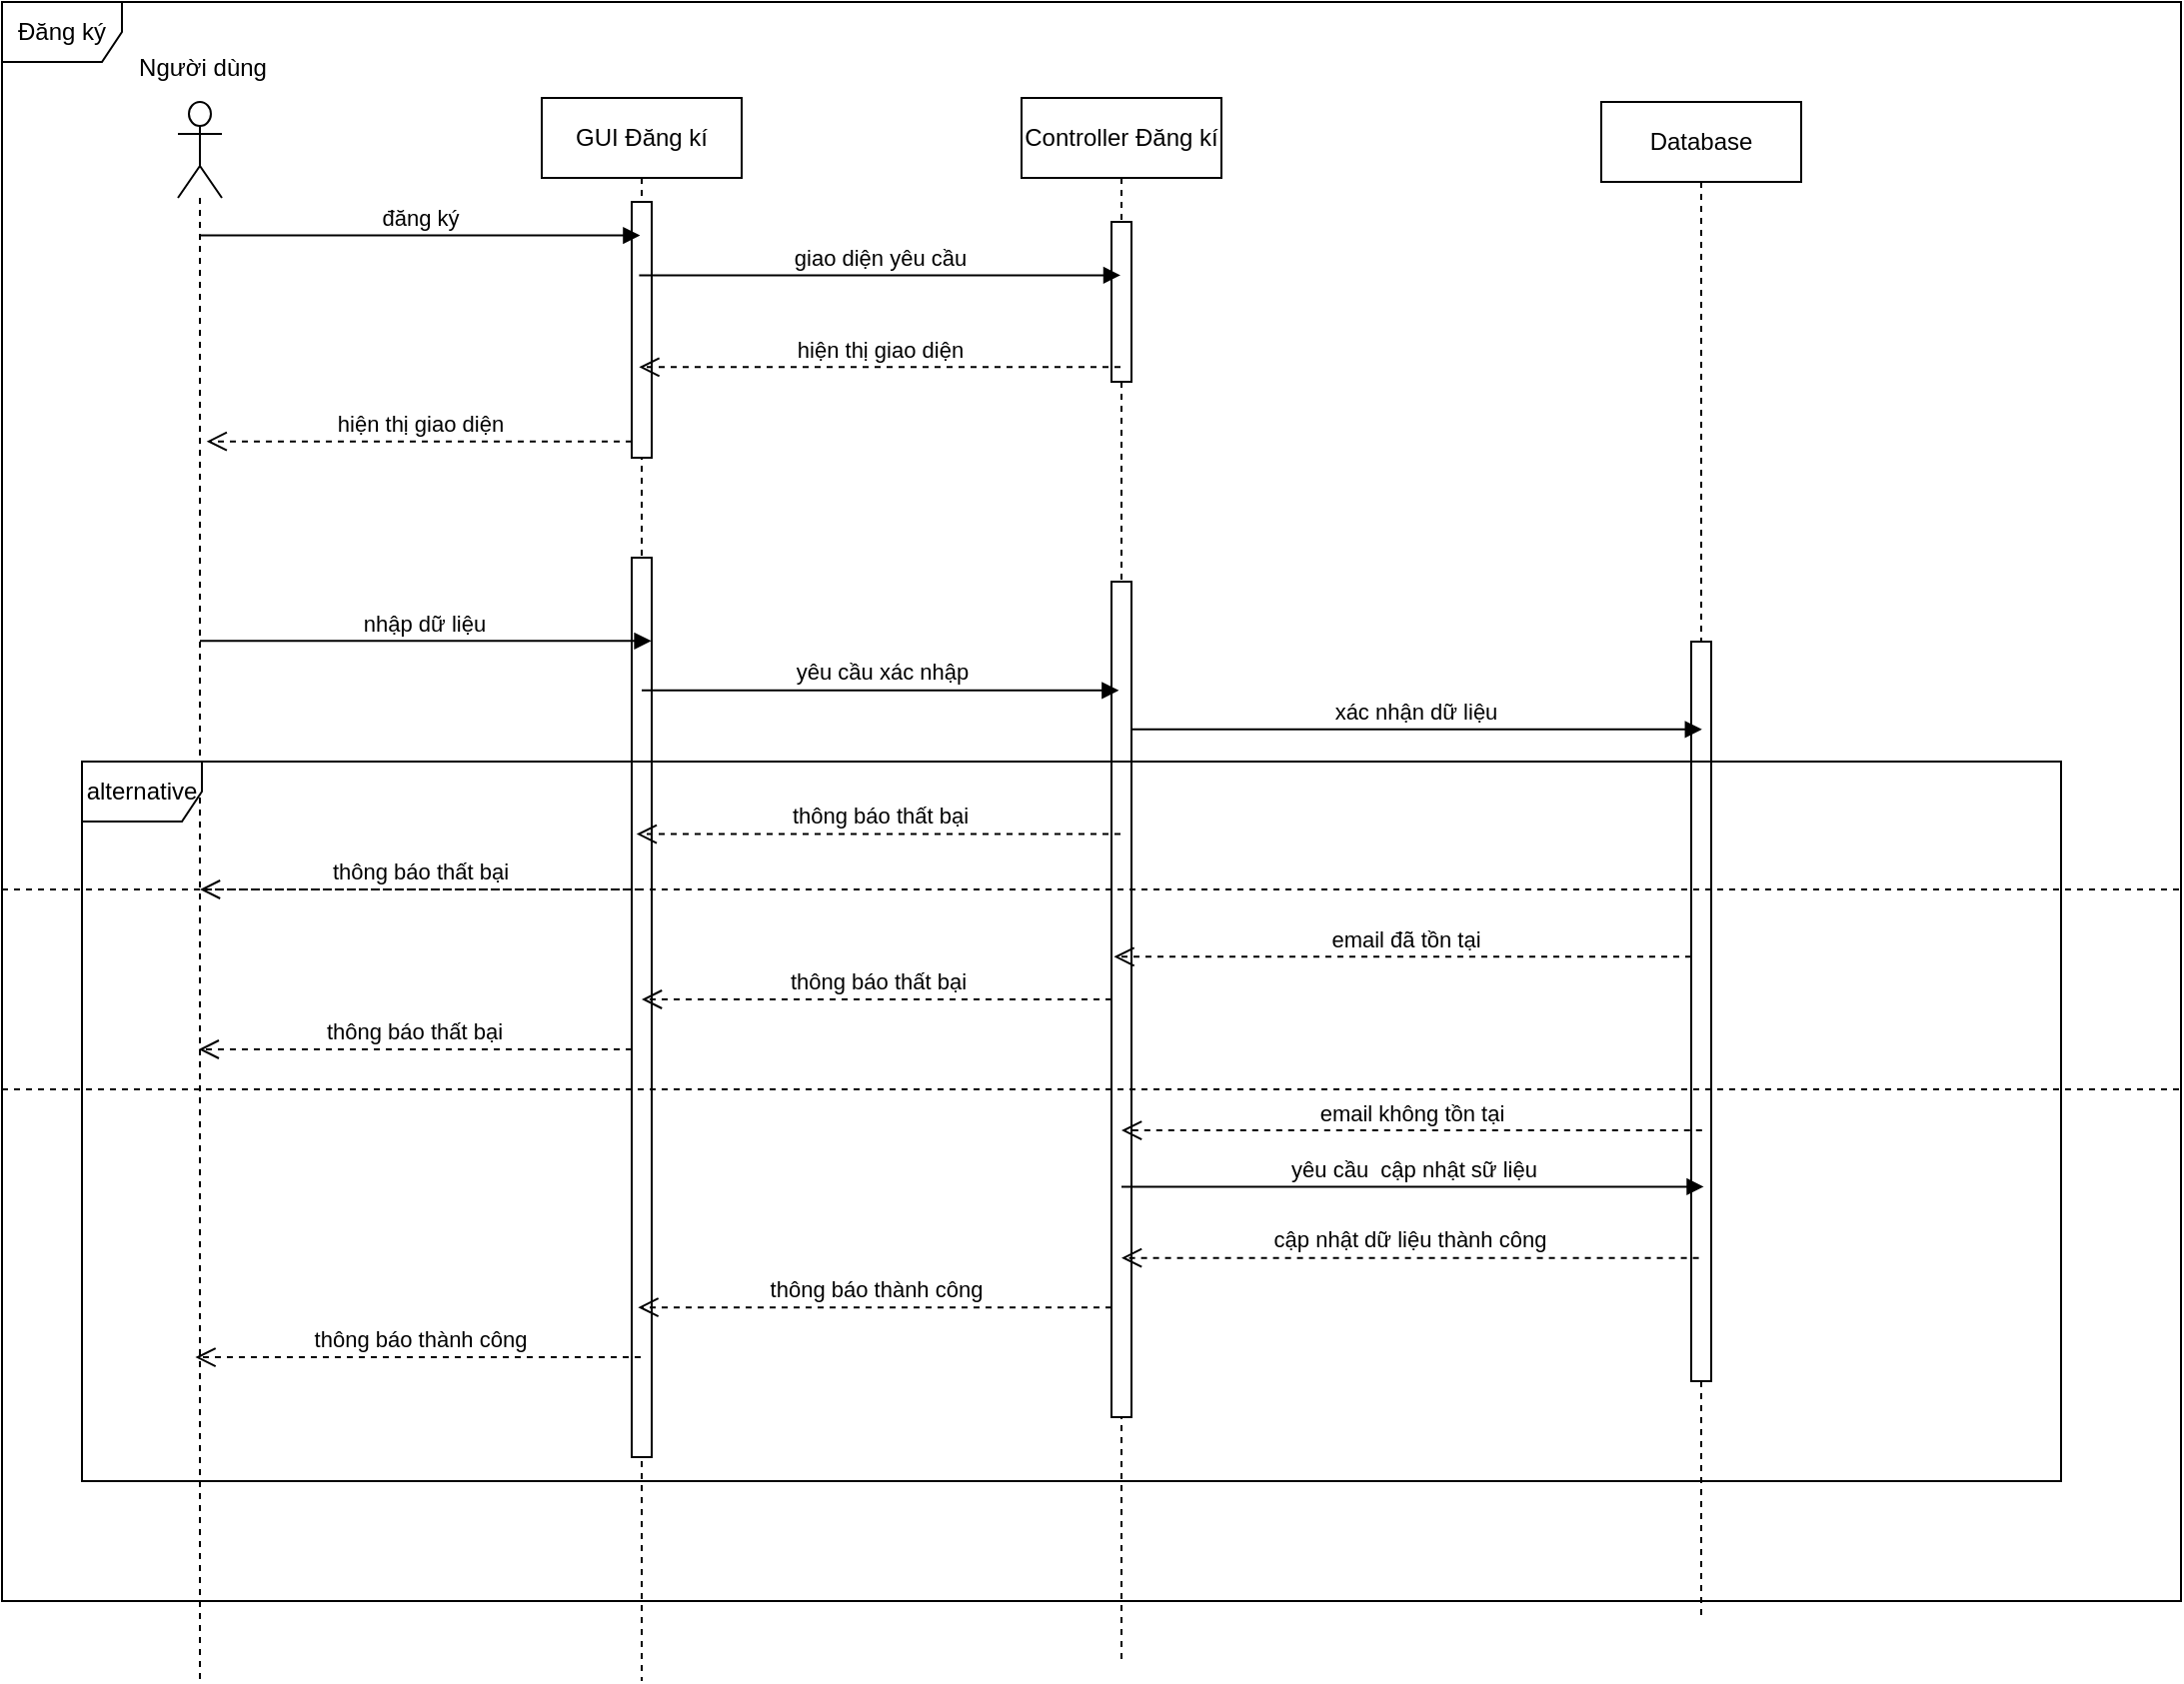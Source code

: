 <mxfile version="26.2.9">
  <diagram name="Page-1" id="dQDk-iio5bwoTZzDiT8_">
    <mxGraphModel dx="1328" dy="828" grid="1" gridSize="10" guides="1" tooltips="1" connect="1" arrows="1" fold="1" page="1" pageScale="1" pageWidth="1654" pageHeight="2336" math="0" shadow="0">
      <root>
        <mxCell id="0" />
        <mxCell id="1" parent="0" />
        <mxCell id="6azXPENtqk_9OcNg7C0d-1" value="Đăng ký" style="shape=umlFrame;whiteSpace=wrap;html=1;pointerEvents=0;" vertex="1" parent="1">
          <mxGeometry x="190" y="30" width="1090" height="800" as="geometry" />
        </mxCell>
        <mxCell id="6azXPENtqk_9OcNg7C0d-15" value="" style="shape=umlLifeline;perimeter=lifelinePerimeter;whiteSpace=wrap;html=1;container=1;dropTarget=0;collapsible=0;recursiveResize=0;outlineConnect=0;portConstraint=eastwest;newEdgeStyle={&quot;curved&quot;:0,&quot;rounded&quot;:0};participant=umlActor;rotation=0;spacing=2;strokeWidth=1;perimeterSpacing=0;size=48;" vertex="1" parent="1">
          <mxGeometry x="278" y="80" width="22" height="790" as="geometry" />
        </mxCell>
        <mxCell id="6azXPENtqk_9OcNg7C0d-19" value="Người dùng" style="text;html=1;align=center;verticalAlign=middle;resizable=0;points=[];autosize=1;strokeColor=none;fillColor=none;" vertex="1" parent="1">
          <mxGeometry x="245" y="48" width="90" height="30" as="geometry" />
        </mxCell>
        <mxCell id="6azXPENtqk_9OcNg7C0d-26" value="GUI Đăng kí" style="shape=umlLifeline;perimeter=lifelinePerimeter;whiteSpace=wrap;html=1;container=1;dropTarget=0;collapsible=0;recursiveResize=0;outlineConnect=0;portConstraint=eastwest;newEdgeStyle={&quot;curved&quot;:0,&quot;rounded&quot;:0};" vertex="1" parent="1">
          <mxGeometry x="460" y="78" width="100" height="792" as="geometry" />
        </mxCell>
        <mxCell id="6azXPENtqk_9OcNg7C0d-29" value="" style="html=1;points=[[0,0,0,0,5],[0,1,0,0,-5],[1,0,0,0,5],[1,1,0,0,-5]];perimeter=orthogonalPerimeter;outlineConnect=0;targetShapes=umlLifeline;portConstraint=eastwest;newEdgeStyle={&quot;curved&quot;:0,&quot;rounded&quot;:0};" vertex="1" parent="6azXPENtqk_9OcNg7C0d-26">
          <mxGeometry x="45" y="52" width="10" height="128" as="geometry" />
        </mxCell>
        <mxCell id="6azXPENtqk_9OcNg7C0d-35" value="" style="html=1;points=[[0,0,0,0,5],[0,1,0,0,-5],[1,0,0,0,5],[1,1,0,0,-5]];perimeter=orthogonalPerimeter;outlineConnect=0;targetShapes=umlLifeline;portConstraint=eastwest;newEdgeStyle={&quot;curved&quot;:0,&quot;rounded&quot;:0};" vertex="1" parent="6azXPENtqk_9OcNg7C0d-26">
          <mxGeometry x="45" y="230" width="10" height="450" as="geometry" />
        </mxCell>
        <mxCell id="6azXPENtqk_9OcNg7C0d-27" value="Controller Đăng kí" style="shape=umlLifeline;perimeter=lifelinePerimeter;whiteSpace=wrap;html=1;container=1;dropTarget=0;collapsible=0;recursiveResize=0;outlineConnect=0;portConstraint=eastwest;newEdgeStyle={&quot;curved&quot;:0,&quot;rounded&quot;:0};" vertex="1" parent="1">
          <mxGeometry x="700" y="78" width="100" height="782" as="geometry" />
        </mxCell>
        <mxCell id="6azXPENtqk_9OcNg7C0d-30" value="" style="html=1;points=[[0,0,0,0,5],[0,1,0,0,-5],[1,0,0,0,5],[1,1,0,0,-5]];perimeter=orthogonalPerimeter;outlineConnect=0;targetShapes=umlLifeline;portConstraint=eastwest;newEdgeStyle={&quot;curved&quot;:0,&quot;rounded&quot;:0};" vertex="1" parent="6azXPENtqk_9OcNg7C0d-27">
          <mxGeometry x="45" y="62" width="10" height="80" as="geometry" />
        </mxCell>
        <mxCell id="6azXPENtqk_9OcNg7C0d-41" value="" style="html=1;points=[[0,0,0,0,5],[0,1,0,0,-5],[1,0,0,0,5],[1,1,0,0,-5]];perimeter=orthogonalPerimeter;outlineConnect=0;targetShapes=umlLifeline;portConstraint=eastwest;newEdgeStyle={&quot;curved&quot;:0,&quot;rounded&quot;:0};" vertex="1" parent="6azXPENtqk_9OcNg7C0d-27">
          <mxGeometry x="45" y="242" width="10" height="418" as="geometry" />
        </mxCell>
        <mxCell id="6azXPENtqk_9OcNg7C0d-28" value="Database" style="shape=umlLifeline;perimeter=lifelinePerimeter;whiteSpace=wrap;html=1;container=1;dropTarget=0;collapsible=0;recursiveResize=0;outlineConnect=0;portConstraint=eastwest;newEdgeStyle={&quot;curved&quot;:0,&quot;rounded&quot;:0};" vertex="1" parent="1">
          <mxGeometry x="990" y="80" width="100" height="760" as="geometry" />
        </mxCell>
        <mxCell id="6azXPENtqk_9OcNg7C0d-42" value="" style="html=1;points=[[0,0,0,0,5],[0,1,0,0,-5],[1,0,0,0,5],[1,1,0,0,-5]];perimeter=orthogonalPerimeter;outlineConnect=0;targetShapes=umlLifeline;portConstraint=eastwest;newEdgeStyle={&quot;curved&quot;:0,&quot;rounded&quot;:0};" vertex="1" parent="6azXPENtqk_9OcNg7C0d-28">
          <mxGeometry x="45" y="270" width="10" height="370" as="geometry" />
        </mxCell>
        <mxCell id="6azXPENtqk_9OcNg7C0d-31" value="đăng ký" style="html=1;verticalAlign=bottom;endArrow=block;curved=0;rounded=0;entryX=0.422;entryY=0.131;entryDx=0;entryDy=0;entryPerimeter=0;" edge="1" parent="1" source="6azXPENtqk_9OcNg7C0d-15" target="6azXPENtqk_9OcNg7C0d-29">
          <mxGeometry x="0.001" width="80" relative="1" as="geometry">
            <mxPoint x="287.833" y="149.998" as="sourcePoint" />
            <mxPoint x="512.2" y="149.998" as="targetPoint" />
            <mxPoint as="offset" />
          </mxGeometry>
        </mxCell>
        <mxCell id="6azXPENtqk_9OcNg7C0d-37" value="hiện thị giao diện" style="html=1;verticalAlign=bottom;endArrow=open;dashed=1;endSize=8;curved=0;rounded=0;entryX=0.653;entryY=0.215;entryDx=0;entryDy=0;entryPerimeter=0;" edge="1" parent="1" source="6azXPENtqk_9OcNg7C0d-29" target="6azXPENtqk_9OcNg7C0d-15">
          <mxGeometry relative="1" as="geometry">
            <mxPoint x="870" y="410" as="sourcePoint" />
            <mxPoint x="790" y="410" as="targetPoint" />
          </mxGeometry>
        </mxCell>
        <mxCell id="6azXPENtqk_9OcNg7C0d-39" value="giao diện yêu cầu" style="html=1;verticalAlign=bottom;endArrow=block;curved=0;rounded=0;exitX=0.487;exitY=0.112;exitDx=0;exitDy=0;exitPerimeter=0;" edge="1" parent="1" source="6azXPENtqk_9OcNg7C0d-26" target="6azXPENtqk_9OcNg7C0d-27">
          <mxGeometry width="80" relative="1" as="geometry">
            <mxPoint x="790" y="410" as="sourcePoint" />
            <mxPoint x="870" y="410" as="targetPoint" />
          </mxGeometry>
        </mxCell>
        <mxCell id="6azXPENtqk_9OcNg7C0d-40" value="hiện thị giao diện" style="html=1;verticalAlign=bottom;endArrow=open;dashed=1;endSize=8;curved=0;rounded=0;entryX=0.487;entryY=0.17;entryDx=0;entryDy=0;entryPerimeter=0;" edge="1" parent="1" source="6azXPENtqk_9OcNg7C0d-27" target="6azXPENtqk_9OcNg7C0d-26">
          <mxGeometry relative="1" as="geometry">
            <mxPoint x="870" y="410" as="sourcePoint" />
            <mxPoint x="790" y="410" as="targetPoint" />
          </mxGeometry>
        </mxCell>
        <mxCell id="6azXPENtqk_9OcNg7C0d-44" value="nhập dữ liệu" style="html=1;verticalAlign=bottom;endArrow=block;curved=0;rounded=0;entryX=0.548;entryY=0.343;entryDx=0;entryDy=0;entryPerimeter=0;" edge="1" parent="1" source="6azXPENtqk_9OcNg7C0d-15" target="6azXPENtqk_9OcNg7C0d-26">
          <mxGeometry x="-0.007" width="80" relative="1" as="geometry">
            <mxPoint x="690" y="410" as="sourcePoint" />
            <mxPoint x="770" y="410" as="targetPoint" />
            <mxPoint as="offset" />
          </mxGeometry>
        </mxCell>
        <mxCell id="6azXPENtqk_9OcNg7C0d-45" value="yêu cầu xác nhập" style="html=1;verticalAlign=bottom;endArrow=block;curved=0;rounded=0;entryX=0.487;entryY=0.379;entryDx=0;entryDy=0;entryPerimeter=0;" edge="1" parent="1" source="6azXPENtqk_9OcNg7C0d-26" target="6azXPENtqk_9OcNg7C0d-27">
          <mxGeometry width="80" relative="1" as="geometry">
            <mxPoint x="690" y="410" as="sourcePoint" />
            <mxPoint x="770" y="410" as="targetPoint" />
          </mxGeometry>
        </mxCell>
        <mxCell id="6azXPENtqk_9OcNg7C0d-47" value="alternative" style="shape=umlFrame;whiteSpace=wrap;html=1;pointerEvents=0;" vertex="1" parent="1">
          <mxGeometry x="230" y="410" width="990" height="360" as="geometry" />
        </mxCell>
        <mxCell id="6azXPENtqk_9OcNg7C0d-48" value="thông báo thất bại" style="html=1;verticalAlign=bottom;endArrow=open;dashed=1;endSize=8;curved=0;rounded=0;entryX=0.474;entryY=0.465;entryDx=0;entryDy=0;entryPerimeter=0;" edge="1" parent="1" source="6azXPENtqk_9OcNg7C0d-27" target="6azXPENtqk_9OcNg7C0d-26">
          <mxGeometry relative="1" as="geometry">
            <mxPoint x="770" y="520" as="sourcePoint" />
            <mxPoint x="690" y="520" as="targetPoint" />
          </mxGeometry>
        </mxCell>
        <mxCell id="6azXPENtqk_9OcNg7C0d-49" value="thông báo thất bại" style="html=1;verticalAlign=bottom;endArrow=open;dashed=1;endSize=8;curved=0;rounded=0;" edge="1" parent="1" source="6azXPENtqk_9OcNg7C0d-26" target="6azXPENtqk_9OcNg7C0d-15">
          <mxGeometry relative="1" as="geometry">
            <mxPoint x="770" y="520" as="sourcePoint" />
            <mxPoint x="690" y="520" as="targetPoint" />
          </mxGeometry>
        </mxCell>
        <mxCell id="6azXPENtqk_9OcNg7C0d-50" value="" style="line;strokeWidth=1;fillColor=none;align=left;verticalAlign=middle;spacingTop=-1;spacingLeft=3;spacingRight=3;rotatable=0;labelPosition=right;points=[];portConstraint=eastwest;strokeColor=inherit;dashed=1;" vertex="1" parent="1">
          <mxGeometry x="190" y="470" width="1090" height="8" as="geometry" />
        </mxCell>
        <mxCell id="6azXPENtqk_9OcNg7C0d-51" value="email đã tồn tại" style="html=1;verticalAlign=bottom;endArrow=open;dashed=1;endSize=8;curved=0;rounded=0;entryX=0.123;entryY=0.449;entryDx=0;entryDy=0;entryPerimeter=0;" edge="1" parent="1" source="6azXPENtqk_9OcNg7C0d-42" target="6azXPENtqk_9OcNg7C0d-41">
          <mxGeometry x="-0.005" relative="1" as="geometry">
            <mxPoint x="770" y="520" as="sourcePoint" />
            <mxPoint x="690" y="520" as="targetPoint" />
            <mxPoint as="offset" />
          </mxGeometry>
        </mxCell>
        <mxCell id="6azXPENtqk_9OcNg7C0d-52" value="thông báo thất bại" style="html=1;verticalAlign=bottom;endArrow=open;dashed=1;endSize=8;curved=0;rounded=0;" edge="1" parent="1" source="6azXPENtqk_9OcNg7C0d-41" target="6azXPENtqk_9OcNg7C0d-26">
          <mxGeometry relative="1" as="geometry">
            <mxPoint x="770" y="520" as="sourcePoint" />
            <mxPoint x="690" y="520" as="targetPoint" />
          </mxGeometry>
        </mxCell>
        <mxCell id="6azXPENtqk_9OcNg7C0d-55" value="" style="line;strokeWidth=1;fillColor=none;align=left;verticalAlign=middle;spacingTop=-1;spacingLeft=3;spacingRight=3;rotatable=0;labelPosition=right;points=[];portConstraint=eastwest;strokeColor=inherit;dashed=1;" vertex="1" parent="1">
          <mxGeometry x="190" y="570" width="1090" height="8" as="geometry" />
        </mxCell>
        <mxCell id="6azXPENtqk_9OcNg7C0d-56" value="email không tồn tại" style="html=1;verticalAlign=bottom;endArrow=open;dashed=1;endSize=8;curved=0;rounded=0;exitX=0.504;exitY=0.677;exitDx=0;exitDy=0;exitPerimeter=0;" edge="1" parent="1" source="6azXPENtqk_9OcNg7C0d-28" target="6azXPENtqk_9OcNg7C0d-27">
          <mxGeometry relative="1" as="geometry">
            <mxPoint x="770" y="520" as="sourcePoint" />
            <mxPoint x="690" y="520" as="targetPoint" />
          </mxGeometry>
        </mxCell>
        <mxCell id="6azXPENtqk_9OcNg7C0d-57" value="thông báo thất bại" style="html=1;verticalAlign=bottom;endArrow=open;dashed=1;endSize=8;curved=0;rounded=0;entryX=0.472;entryY=0.6;entryDx=0;entryDy=0;entryPerimeter=0;" edge="1" parent="1" source="6azXPENtqk_9OcNg7C0d-35" target="6azXPENtqk_9OcNg7C0d-15">
          <mxGeometry x="0.007" relative="1" as="geometry">
            <mxPoint x="620" y="690" as="sourcePoint" />
            <mxPoint x="390" y="690" as="targetPoint" />
            <mxPoint as="offset" />
          </mxGeometry>
        </mxCell>
        <mxCell id="6azXPENtqk_9OcNg7C0d-58" value="yêu cầu&amp;nbsp; cập nhật sữ liệu" style="html=1;verticalAlign=bottom;endArrow=block;curved=0;rounded=0;entryX=0.627;entryY=0.737;entryDx=0;entryDy=0;entryPerimeter=0;" edge="1" parent="1" source="6azXPENtqk_9OcNg7C0d-27" target="6azXPENtqk_9OcNg7C0d-42">
          <mxGeometry width="80" relative="1" as="geometry">
            <mxPoint x="690" y="580" as="sourcePoint" />
            <mxPoint x="770" y="580" as="targetPoint" />
          </mxGeometry>
        </mxCell>
        <mxCell id="6azXPENtqk_9OcNg7C0d-59" value="cập nhật dữ liệu thành công" style="html=1;verticalAlign=bottom;endArrow=open;dashed=1;endSize=8;curved=0;rounded=0;exitX=0.488;exitY=0.761;exitDx=0;exitDy=0;exitPerimeter=0;" edge="1" parent="1" source="6azXPENtqk_9OcNg7C0d-28" target="6azXPENtqk_9OcNg7C0d-27">
          <mxGeometry relative="1" as="geometry">
            <mxPoint x="770" y="580" as="sourcePoint" />
            <mxPoint x="690" y="580" as="targetPoint" />
          </mxGeometry>
        </mxCell>
        <mxCell id="6azXPENtqk_9OcNg7C0d-60" value="xác nhận dữ liệu" style="html=1;verticalAlign=bottom;endArrow=block;curved=0;rounded=0;entryX=0.504;entryY=0.413;entryDx=0;entryDy=0;entryPerimeter=0;" edge="1" parent="1" source="6azXPENtqk_9OcNg7C0d-41" target="6azXPENtqk_9OcNg7C0d-28">
          <mxGeometry x="-0.006" width="80" relative="1" as="geometry">
            <mxPoint x="690" y="460" as="sourcePoint" />
            <mxPoint x="770" y="460" as="targetPoint" />
            <mxPoint as="offset" />
          </mxGeometry>
        </mxCell>
        <mxCell id="6azXPENtqk_9OcNg7C0d-61" value="thông báo thành công" style="html=1;verticalAlign=bottom;endArrow=open;dashed=1;endSize=8;curved=0;rounded=0;entryX=0.482;entryY=0.764;entryDx=0;entryDy=0;entryPerimeter=0;" edge="1" parent="1" source="6azXPENtqk_9OcNg7C0d-41" target="6azXPENtqk_9OcNg7C0d-26">
          <mxGeometry relative="1" as="geometry">
            <mxPoint x="770" y="460" as="sourcePoint" />
            <mxPoint x="690" y="460" as="targetPoint" />
          </mxGeometry>
        </mxCell>
        <mxCell id="6azXPENtqk_9OcNg7C0d-62" value="thông báo thành công" style="html=1;verticalAlign=bottom;endArrow=open;dashed=1;endSize=8;curved=0;rounded=0;entryX=0.397;entryY=0.795;entryDx=0;entryDy=0;entryPerimeter=0;" edge="1" parent="1" source="6azXPENtqk_9OcNg7C0d-26" target="6azXPENtqk_9OcNg7C0d-15">
          <mxGeometry x="-0.004" relative="1" as="geometry">
            <mxPoint x="770" y="460" as="sourcePoint" />
            <mxPoint x="690" y="460" as="targetPoint" />
            <mxPoint as="offset" />
          </mxGeometry>
        </mxCell>
      </root>
    </mxGraphModel>
  </diagram>
</mxfile>
